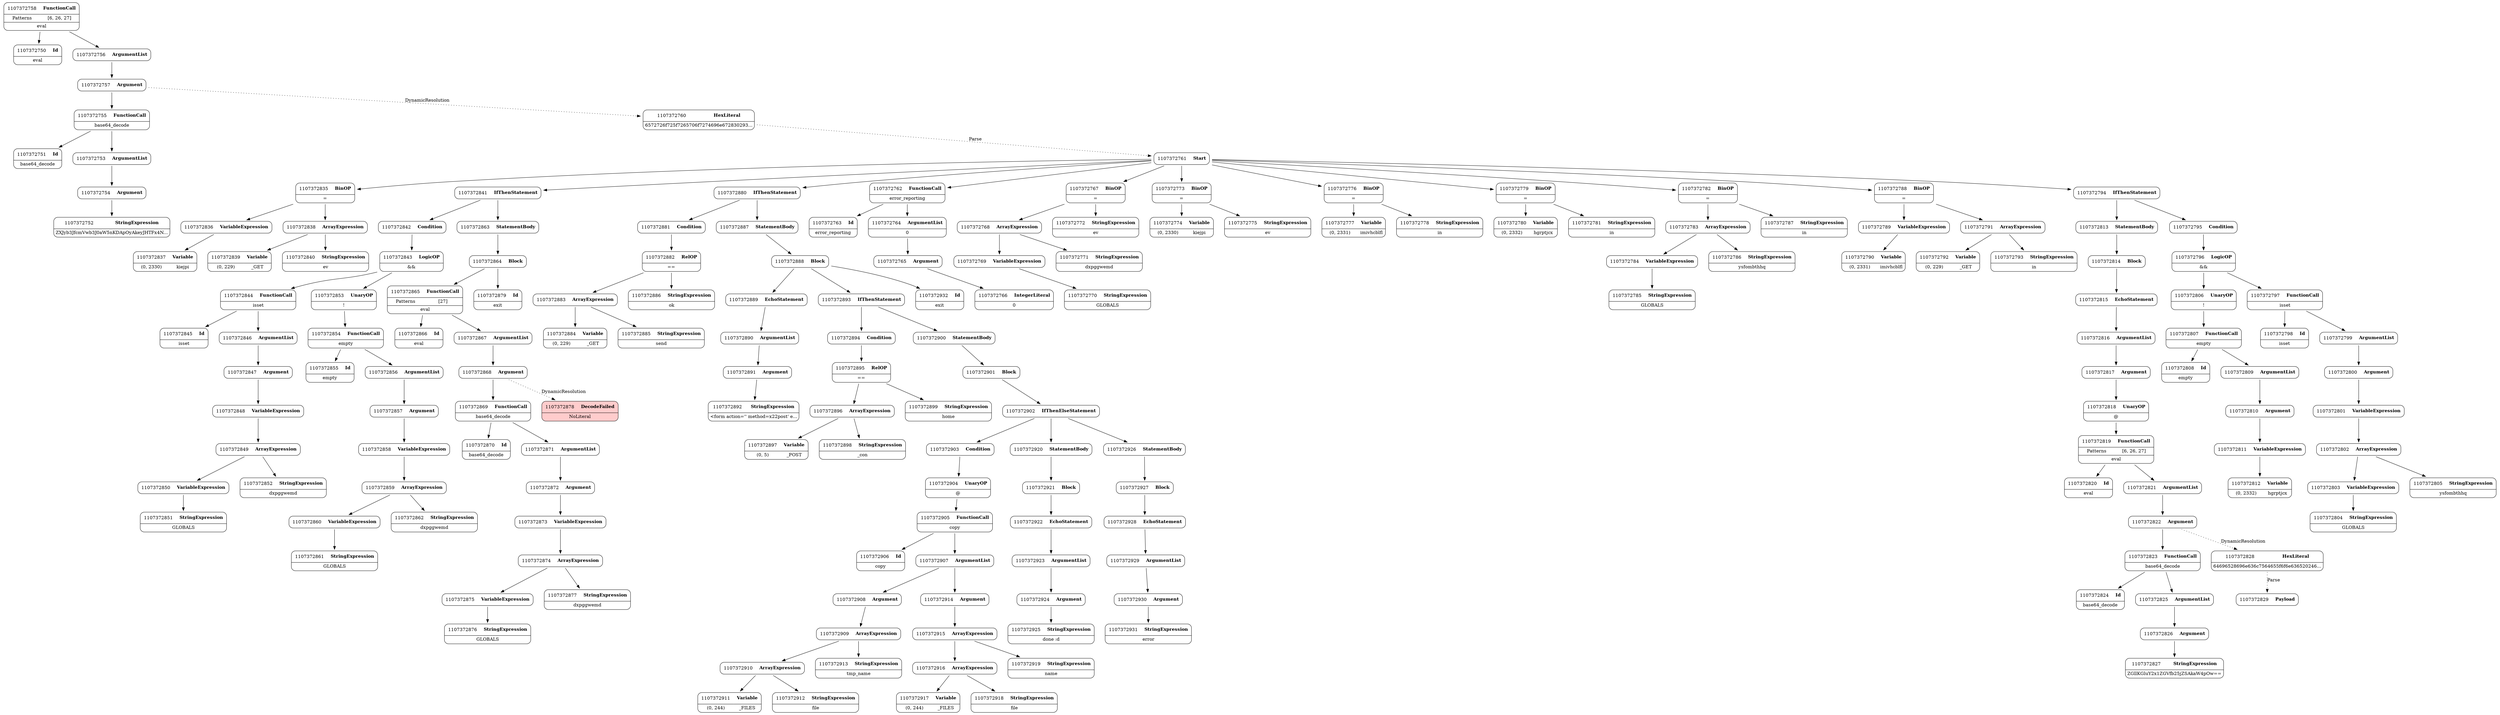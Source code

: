 digraph ast {
node [shape=none];
1107372801 [label=<<TABLE border='1' cellspacing='0' cellpadding='10' style='rounded' ><TR><TD border='0'>1107372801</TD><TD border='0'><B>VariableExpression</B></TD></TR></TABLE>>];
1107372801 -> 1107372802 [weight=2];
1107372800 [label=<<TABLE border='1' cellspacing='0' cellpadding='10' style='rounded' ><TR><TD border='0'>1107372800</TD><TD border='0'><B>Argument</B></TD></TR></TABLE>>];
1107372800 -> 1107372801 [weight=2];
1107372803 [label=<<TABLE border='1' cellspacing='0' cellpadding='10' style='rounded' ><TR><TD border='0'>1107372803</TD><TD border='0'><B>VariableExpression</B></TD></TR></TABLE>>];
1107372803 -> 1107372804 [weight=2];
1107372802 [label=<<TABLE border='1' cellspacing='0' cellpadding='10' style='rounded' ><TR><TD border='0'>1107372802</TD><TD border='0'><B>ArrayExpression</B></TD></TR></TABLE>>];
1107372802 -> 1107372803 [weight=2];
1107372802 -> 1107372805 [weight=2];
1107372805 [label=<<TABLE border='1' cellspacing='0' cellpadding='10' style='rounded' ><TR><TD border='0'>1107372805</TD><TD border='0'><B>StringExpression</B></TD></TR><HR/><TR><TD border='0' cellpadding='5' colspan='2'>ysfombthhq</TD></TR></TABLE>>];
1107372804 [label=<<TABLE border='1' cellspacing='0' cellpadding='10' style='rounded' ><TR><TD border='0'>1107372804</TD><TD border='0'><B>StringExpression</B></TD></TR><HR/><TR><TD border='0' cellpadding='5' colspan='2'>GLOBALS</TD></TR></TABLE>>];
1107372807 [label=<<TABLE border='1' cellspacing='0' cellpadding='10' style='rounded' ><TR><TD border='0'>1107372807</TD><TD border='0'><B>FunctionCall</B></TD></TR><HR/><TR><TD border='0' cellpadding='5' colspan='2'>empty</TD></TR></TABLE>>];
1107372807 -> 1107372808 [weight=2];
1107372807 -> 1107372809 [weight=2];
1107372806 [label=<<TABLE border='1' cellspacing='0' cellpadding='10' style='rounded' ><TR><TD border='0'>1107372806</TD><TD border='0'><B>UnaryOP</B></TD></TR><HR/><TR><TD border='0' cellpadding='5' colspan='2'>!</TD></TR></TABLE>>];
1107372806 -> 1107372807 [weight=2];
1107372809 [label=<<TABLE border='1' cellspacing='0' cellpadding='10' style='rounded' ><TR><TD border='0'>1107372809</TD><TD border='0'><B>ArgumentList</B></TD></TR></TABLE>>];
1107372809 -> 1107372810 [weight=2];
1107372808 [label=<<TABLE border='1' cellspacing='0' cellpadding='10' style='rounded' ><TR><TD border='0'>1107372808</TD><TD border='0'><B>Id</B></TD></TR><HR/><TR><TD border='0' cellpadding='5' colspan='2'>empty</TD></TR></TABLE>>];
1107372811 [label=<<TABLE border='1' cellspacing='0' cellpadding='10' style='rounded' ><TR><TD border='0'>1107372811</TD><TD border='0'><B>VariableExpression</B></TD></TR></TABLE>>];
1107372811 -> 1107372812 [weight=2];
1107372810 [label=<<TABLE border='1' cellspacing='0' cellpadding='10' style='rounded' ><TR><TD border='0'>1107372810</TD><TD border='0'><B>Argument</B></TD></TR></TABLE>>];
1107372810 -> 1107372811 [weight=2];
1107372813 [label=<<TABLE border='1' cellspacing='0' cellpadding='10' style='rounded' ><TR><TD border='0'>1107372813</TD><TD border='0'><B>StatementBody</B></TD></TR></TABLE>>];
1107372813 -> 1107372814 [weight=2];
1107372812 [label=<<TABLE border='1' cellspacing='0' cellpadding='10' style='rounded' ><TR><TD border='0'>1107372812</TD><TD border='0'><B>Variable</B></TD></TR><HR/><TR><TD border='0' cellpadding='5'>(0, 2332)</TD><TD border='0' cellpadding='5'>hgrptjcx</TD></TR></TABLE>>];
1107372815 [label=<<TABLE border='1' cellspacing='0' cellpadding='10' style='rounded' ><TR><TD border='0'>1107372815</TD><TD border='0'><B>EchoStatement</B></TD></TR></TABLE>>];
1107372815 -> 1107372816 [weight=2];
1107372814 [label=<<TABLE border='1' cellspacing='0' cellpadding='10' style='rounded' ><TR><TD border='0'>1107372814</TD><TD border='0'><B>Block</B></TD></TR></TABLE>>];
1107372814 -> 1107372815 [weight=2];
1107372817 [label=<<TABLE border='1' cellspacing='0' cellpadding='10' style='rounded' ><TR><TD border='0'>1107372817</TD><TD border='0'><B>Argument</B></TD></TR></TABLE>>];
1107372817 -> 1107372818 [weight=2];
1107372816 [label=<<TABLE border='1' cellspacing='0' cellpadding='10' style='rounded' ><TR><TD border='0'>1107372816</TD><TD border='0'><B>ArgumentList</B></TD></TR></TABLE>>];
1107372816 -> 1107372817 [weight=2];
1107372819 [label=<<TABLE border='1' cellspacing='0' cellpadding='10' style='rounded' ><TR><TD border='0'>1107372819</TD><TD border='0'><B>FunctionCall</B></TD></TR><HR/><TR><TD border='0' cellpadding='5'>Patterns</TD><TD border='0' cellpadding='5'>[6, 26, 27]</TD></TR><HR/><TR><TD border='0' cellpadding='5' colspan='2'>eval</TD></TR></TABLE>>];
1107372819 -> 1107372820 [weight=2];
1107372819 -> 1107372821 [weight=2];
1107372818 [label=<<TABLE border='1' cellspacing='0' cellpadding='10' style='rounded' ><TR><TD border='0'>1107372818</TD><TD border='0'><B>UnaryOP</B></TD></TR><HR/><TR><TD border='0' cellpadding='5' colspan='2'>@</TD></TR></TABLE>>];
1107372818 -> 1107372819 [weight=2];
1107372821 [label=<<TABLE border='1' cellspacing='0' cellpadding='10' style='rounded' ><TR><TD border='0'>1107372821</TD><TD border='0'><B>ArgumentList</B></TD></TR></TABLE>>];
1107372821 -> 1107372822 [weight=2];
1107372820 [label=<<TABLE border='1' cellspacing='0' cellpadding='10' style='rounded' ><TR><TD border='0'>1107372820</TD><TD border='0'><B>Id</B></TD></TR><HR/><TR><TD border='0' cellpadding='5' colspan='2'>eval</TD></TR></TABLE>>];
1107372823 [label=<<TABLE border='1' cellspacing='0' cellpadding='10' style='rounded' ><TR><TD border='0'>1107372823</TD><TD border='0'><B>FunctionCall</B></TD></TR><HR/><TR><TD border='0' cellpadding='5' colspan='2'>base64_decode</TD></TR></TABLE>>];
1107372823 -> 1107372824 [weight=2];
1107372823 -> 1107372825 [weight=2];
1107372822 [label=<<TABLE border='1' cellspacing='0' cellpadding='10' style='rounded' ><TR><TD border='0'>1107372822</TD><TD border='0'><B>Argument</B></TD></TR></TABLE>>];
1107372822 -> 1107372823 [weight=2];
1107372822 -> 1107372828 [style=dotted,label=DynamicResolution];
1107372825 [label=<<TABLE border='1' cellspacing='0' cellpadding='10' style='rounded' ><TR><TD border='0'>1107372825</TD><TD border='0'><B>ArgumentList</B></TD></TR></TABLE>>];
1107372825 -> 1107372826 [weight=2];
1107372824 [label=<<TABLE border='1' cellspacing='0' cellpadding='10' style='rounded' ><TR><TD border='0'>1107372824</TD><TD border='0'><B>Id</B></TD></TR><HR/><TR><TD border='0' cellpadding='5' colspan='2'>base64_decode</TD></TR></TABLE>>];
1107372827 [label=<<TABLE border='1' cellspacing='0' cellpadding='10' style='rounded' ><TR><TD border='0'>1107372827</TD><TD border='0'><B>StringExpression</B></TD></TR><HR/><TR><TD border='0' cellpadding='5' colspan='2'>ZGllKGluY2x1ZGVfb25jZSAkaW4pOw==</TD></TR></TABLE>>];
1107372826 [label=<<TABLE border='1' cellspacing='0' cellpadding='10' style='rounded' ><TR><TD border='0'>1107372826</TD><TD border='0'><B>Argument</B></TD></TR></TABLE>>];
1107372826 -> 1107372827 [weight=2];
1107372829 [label=<<TABLE border='1' cellspacing='0' cellpadding='10' style='rounded' ><TR><TD border='0'>1107372829</TD><TD border='0'><B>Payload</B></TD></TR></TABLE>>];
1107372828 [label=<<TABLE border='1' cellspacing='0' cellpadding='10' style='rounded' ><TR><TD border='0'>1107372828</TD><TD border='0'><B>HexLiteral</B></TD></TR><HR/><TR><TD border='0' cellpadding='5' colspan='2'>64696528696e636c7564655f6f6e636520246...</TD></TR></TABLE>>];
1107372828 -> 1107372829 [style=dotted,label=Parse];
1107372835 [label=<<TABLE border='1' cellspacing='0' cellpadding='10' style='rounded' ><TR><TD border='0'>1107372835</TD><TD border='0'><B>BinOP</B></TD></TR><HR/><TR><TD border='0' cellpadding='5' colspan='2'>=</TD></TR></TABLE>>];
1107372835 -> 1107372836 [weight=2];
1107372835 -> 1107372838 [weight=2];
1107372837 [label=<<TABLE border='1' cellspacing='0' cellpadding='10' style='rounded' ><TR><TD border='0'>1107372837</TD><TD border='0'><B>Variable</B></TD></TR><HR/><TR><TD border='0' cellpadding='5'>(0, 2330)</TD><TD border='0' cellpadding='5'>kiejpi</TD></TR></TABLE>>];
1107372836 [label=<<TABLE border='1' cellspacing='0' cellpadding='10' style='rounded' ><TR><TD border='0'>1107372836</TD><TD border='0'><B>VariableExpression</B></TD></TR></TABLE>>];
1107372836 -> 1107372837 [weight=2];
1107372839 [label=<<TABLE border='1' cellspacing='0' cellpadding='10' style='rounded' ><TR><TD border='0'>1107372839</TD><TD border='0'><B>Variable</B></TD></TR><HR/><TR><TD border='0' cellpadding='5'>(0, 229)</TD><TD border='0' cellpadding='5'>_GET</TD></TR></TABLE>>];
1107372838 [label=<<TABLE border='1' cellspacing='0' cellpadding='10' style='rounded' ><TR><TD border='0'>1107372838</TD><TD border='0'><B>ArrayExpression</B></TD></TR></TABLE>>];
1107372838 -> 1107372839 [weight=2];
1107372838 -> 1107372840 [weight=2];
1107372841 [label=<<TABLE border='1' cellspacing='0' cellpadding='10' style='rounded' ><TR><TD border='0'>1107372841</TD><TD border='0'><B>IfThenStatement</B></TD></TR></TABLE>>];
1107372841 -> 1107372842 [weight=2];
1107372841 -> 1107372863 [weight=2];
1107372840 [label=<<TABLE border='1' cellspacing='0' cellpadding='10' style='rounded' ><TR><TD border='0'>1107372840</TD><TD border='0'><B>StringExpression</B></TD></TR><HR/><TR><TD border='0' cellpadding='5' colspan='2'>ev</TD></TR></TABLE>>];
1107372843 [label=<<TABLE border='1' cellspacing='0' cellpadding='10' style='rounded' ><TR><TD border='0'>1107372843</TD><TD border='0'><B>LogicOP</B></TD></TR><HR/><TR><TD border='0' cellpadding='5' colspan='2'>&amp;&amp;</TD></TR></TABLE>>];
1107372843 -> 1107372844 [weight=2];
1107372843 -> 1107372853 [weight=2];
1107372842 [label=<<TABLE border='1' cellspacing='0' cellpadding='10' style='rounded' ><TR><TD border='0'>1107372842</TD><TD border='0'><B>Condition</B></TD></TR></TABLE>>];
1107372842 -> 1107372843 [weight=2];
1107372845 [label=<<TABLE border='1' cellspacing='0' cellpadding='10' style='rounded' ><TR><TD border='0'>1107372845</TD><TD border='0'><B>Id</B></TD></TR><HR/><TR><TD border='0' cellpadding='5' colspan='2'>isset</TD></TR></TABLE>>];
1107372844 [label=<<TABLE border='1' cellspacing='0' cellpadding='10' style='rounded' ><TR><TD border='0'>1107372844</TD><TD border='0'><B>FunctionCall</B></TD></TR><HR/><TR><TD border='0' cellpadding='5' colspan='2'>isset</TD></TR></TABLE>>];
1107372844 -> 1107372845 [weight=2];
1107372844 -> 1107372846 [weight=2];
1107372847 [label=<<TABLE border='1' cellspacing='0' cellpadding='10' style='rounded' ><TR><TD border='0'>1107372847</TD><TD border='0'><B>Argument</B></TD></TR></TABLE>>];
1107372847 -> 1107372848 [weight=2];
1107372846 [label=<<TABLE border='1' cellspacing='0' cellpadding='10' style='rounded' ><TR><TD border='0'>1107372846</TD><TD border='0'><B>ArgumentList</B></TD></TR></TABLE>>];
1107372846 -> 1107372847 [weight=2];
1107372849 [label=<<TABLE border='1' cellspacing='0' cellpadding='10' style='rounded' ><TR><TD border='0'>1107372849</TD><TD border='0'><B>ArrayExpression</B></TD></TR></TABLE>>];
1107372849 -> 1107372850 [weight=2];
1107372849 -> 1107372852 [weight=2];
1107372848 [label=<<TABLE border='1' cellspacing='0' cellpadding='10' style='rounded' ><TR><TD border='0'>1107372848</TD><TD border='0'><B>VariableExpression</B></TD></TR></TABLE>>];
1107372848 -> 1107372849 [weight=2];
1107372851 [label=<<TABLE border='1' cellspacing='0' cellpadding='10' style='rounded' ><TR><TD border='0'>1107372851</TD><TD border='0'><B>StringExpression</B></TD></TR><HR/><TR><TD border='0' cellpadding='5' colspan='2'>GLOBALS</TD></TR></TABLE>>];
1107372850 [label=<<TABLE border='1' cellspacing='0' cellpadding='10' style='rounded' ><TR><TD border='0'>1107372850</TD><TD border='0'><B>VariableExpression</B></TD></TR></TABLE>>];
1107372850 -> 1107372851 [weight=2];
1107372853 [label=<<TABLE border='1' cellspacing='0' cellpadding='10' style='rounded' ><TR><TD border='0'>1107372853</TD><TD border='0'><B>UnaryOP</B></TD></TR><HR/><TR><TD border='0' cellpadding='5' colspan='2'>!</TD></TR></TABLE>>];
1107372853 -> 1107372854 [weight=2];
1107372852 [label=<<TABLE border='1' cellspacing='0' cellpadding='10' style='rounded' ><TR><TD border='0'>1107372852</TD><TD border='0'><B>StringExpression</B></TD></TR><HR/><TR><TD border='0' cellpadding='5' colspan='2'>dxpggwemd</TD></TR></TABLE>>];
1107372855 [label=<<TABLE border='1' cellspacing='0' cellpadding='10' style='rounded' ><TR><TD border='0'>1107372855</TD><TD border='0'><B>Id</B></TD></TR><HR/><TR><TD border='0' cellpadding='5' colspan='2'>empty</TD></TR></TABLE>>];
1107372854 [label=<<TABLE border='1' cellspacing='0' cellpadding='10' style='rounded' ><TR><TD border='0'>1107372854</TD><TD border='0'><B>FunctionCall</B></TD></TR><HR/><TR><TD border='0' cellpadding='5' colspan='2'>empty</TD></TR></TABLE>>];
1107372854 -> 1107372855 [weight=2];
1107372854 -> 1107372856 [weight=2];
1107372857 [label=<<TABLE border='1' cellspacing='0' cellpadding='10' style='rounded' ><TR><TD border='0'>1107372857</TD><TD border='0'><B>Argument</B></TD></TR></TABLE>>];
1107372857 -> 1107372858 [weight=2];
1107372856 [label=<<TABLE border='1' cellspacing='0' cellpadding='10' style='rounded' ><TR><TD border='0'>1107372856</TD><TD border='0'><B>ArgumentList</B></TD></TR></TABLE>>];
1107372856 -> 1107372857 [weight=2];
1107372859 [label=<<TABLE border='1' cellspacing='0' cellpadding='10' style='rounded' ><TR><TD border='0'>1107372859</TD><TD border='0'><B>ArrayExpression</B></TD></TR></TABLE>>];
1107372859 -> 1107372860 [weight=2];
1107372859 -> 1107372862 [weight=2];
1107372858 [label=<<TABLE border='1' cellspacing='0' cellpadding='10' style='rounded' ><TR><TD border='0'>1107372858</TD><TD border='0'><B>VariableExpression</B></TD></TR></TABLE>>];
1107372858 -> 1107372859 [weight=2];
1107372861 [label=<<TABLE border='1' cellspacing='0' cellpadding='10' style='rounded' ><TR><TD border='0'>1107372861</TD><TD border='0'><B>StringExpression</B></TD></TR><HR/><TR><TD border='0' cellpadding='5' colspan='2'>GLOBALS</TD></TR></TABLE>>];
1107372860 [label=<<TABLE border='1' cellspacing='0' cellpadding='10' style='rounded' ><TR><TD border='0'>1107372860</TD><TD border='0'><B>VariableExpression</B></TD></TR></TABLE>>];
1107372860 -> 1107372861 [weight=2];
1107372863 [label=<<TABLE border='1' cellspacing='0' cellpadding='10' style='rounded' ><TR><TD border='0'>1107372863</TD><TD border='0'><B>StatementBody</B></TD></TR></TABLE>>];
1107372863 -> 1107372864 [weight=2];
1107372862 [label=<<TABLE border='1' cellspacing='0' cellpadding='10' style='rounded' ><TR><TD border='0'>1107372862</TD><TD border='0'><B>StringExpression</B></TD></TR><HR/><TR><TD border='0' cellpadding='5' colspan='2'>dxpggwemd</TD></TR></TABLE>>];
1107372865 [label=<<TABLE border='1' cellspacing='0' cellpadding='10' style='rounded' ><TR><TD border='0'>1107372865</TD><TD border='0'><B>FunctionCall</B></TD></TR><HR/><TR><TD border='0' cellpadding='5'>Patterns</TD><TD border='0' cellpadding='5'>[27]</TD></TR><HR/><TR><TD border='0' cellpadding='5' colspan='2'>eval</TD></TR></TABLE>>];
1107372865 -> 1107372866 [weight=2];
1107372865 -> 1107372867 [weight=2];
1107372864 [label=<<TABLE border='1' cellspacing='0' cellpadding='10' style='rounded' ><TR><TD border='0'>1107372864</TD><TD border='0'><B>Block</B></TD></TR></TABLE>>];
1107372864 -> 1107372865 [weight=2];
1107372864 -> 1107372879 [weight=2];
1107372867 [label=<<TABLE border='1' cellspacing='0' cellpadding='10' style='rounded' ><TR><TD border='0'>1107372867</TD><TD border='0'><B>ArgumentList</B></TD></TR></TABLE>>];
1107372867 -> 1107372868 [weight=2];
1107372866 [label=<<TABLE border='1' cellspacing='0' cellpadding='10' style='rounded' ><TR><TD border='0'>1107372866</TD><TD border='0'><B>Id</B></TD></TR><HR/><TR><TD border='0' cellpadding='5' colspan='2'>eval</TD></TR></TABLE>>];
1107372869 [label=<<TABLE border='1' cellspacing='0' cellpadding='10' style='rounded' ><TR><TD border='0'>1107372869</TD><TD border='0'><B>FunctionCall</B></TD></TR><HR/><TR><TD border='0' cellpadding='5' colspan='2'>base64_decode</TD></TR></TABLE>>];
1107372869 -> 1107372870 [weight=2];
1107372869 -> 1107372871 [weight=2];
1107372868 [label=<<TABLE border='1' cellspacing='0' cellpadding='10' style='rounded' ><TR><TD border='0'>1107372868</TD><TD border='0'><B>Argument</B></TD></TR></TABLE>>];
1107372868 -> 1107372869 [weight=2];
1107372868 -> 1107372878 [style=dotted,label=DynamicResolution];
1107372871 [label=<<TABLE border='1' cellspacing='0' cellpadding='10' style='rounded' ><TR><TD border='0'>1107372871</TD><TD border='0'><B>ArgumentList</B></TD></TR></TABLE>>];
1107372871 -> 1107372872 [weight=2];
1107372870 [label=<<TABLE border='1' cellspacing='0' cellpadding='10' style='rounded' ><TR><TD border='0'>1107372870</TD><TD border='0'><B>Id</B></TD></TR><HR/><TR><TD border='0' cellpadding='5' colspan='2'>base64_decode</TD></TR></TABLE>>];
1107372873 [label=<<TABLE border='1' cellspacing='0' cellpadding='10' style='rounded' ><TR><TD border='0'>1107372873</TD><TD border='0'><B>VariableExpression</B></TD></TR></TABLE>>];
1107372873 -> 1107372874 [weight=2];
1107372872 [label=<<TABLE border='1' cellspacing='0' cellpadding='10' style='rounded' ><TR><TD border='0'>1107372872</TD><TD border='0'><B>Argument</B></TD></TR></TABLE>>];
1107372872 -> 1107372873 [weight=2];
1107372875 [label=<<TABLE border='1' cellspacing='0' cellpadding='10' style='rounded' ><TR><TD border='0'>1107372875</TD><TD border='0'><B>VariableExpression</B></TD></TR></TABLE>>];
1107372875 -> 1107372876 [weight=2];
1107372874 [label=<<TABLE border='1' cellspacing='0' cellpadding='10' style='rounded' ><TR><TD border='0'>1107372874</TD><TD border='0'><B>ArrayExpression</B></TD></TR></TABLE>>];
1107372874 -> 1107372875 [weight=2];
1107372874 -> 1107372877 [weight=2];
1107372877 [label=<<TABLE border='1' cellspacing='0' cellpadding='10' style='rounded' ><TR><TD border='0'>1107372877</TD><TD border='0'><B>StringExpression</B></TD></TR><HR/><TR><TD border='0' cellpadding='5' colspan='2'>dxpggwemd</TD></TR></TABLE>>];
1107372876 [label=<<TABLE border='1' cellspacing='0' cellpadding='10' style='rounded' ><TR><TD border='0'>1107372876</TD><TD border='0'><B>StringExpression</B></TD></TR><HR/><TR><TD border='0' cellpadding='5' colspan='2'>GLOBALS</TD></TR></TABLE>>];
1107372879 [label=<<TABLE border='1' cellspacing='0' cellpadding='10' style='rounded' ><TR><TD border='0'>1107372879</TD><TD border='0'><B>Id</B></TD></TR><HR/><TR><TD border='0' cellpadding='5' colspan='2'>exit</TD></TR></TABLE>>];
1107372878 [label=<<TABLE border='1' cellspacing='0' cellpadding='10' style='rounded' bgcolor='#FFCCCC' ><TR><TD border='0'>1107372878</TD><TD border='0'><B>DecodeFailed</B></TD></TR><HR/><TR><TD border='0' cellpadding='5' colspan='2'>NoLiteral</TD></TR></TABLE>>];
1107372881 [label=<<TABLE border='1' cellspacing='0' cellpadding='10' style='rounded' ><TR><TD border='0'>1107372881</TD><TD border='0'><B>Condition</B></TD></TR></TABLE>>];
1107372881 -> 1107372882 [weight=2];
1107372880 [label=<<TABLE border='1' cellspacing='0' cellpadding='10' style='rounded' ><TR><TD border='0'>1107372880</TD><TD border='0'><B>IfThenStatement</B></TD></TR></TABLE>>];
1107372880 -> 1107372881 [weight=2];
1107372880 -> 1107372887 [weight=2];
1107372883 [label=<<TABLE border='1' cellspacing='0' cellpadding='10' style='rounded' ><TR><TD border='0'>1107372883</TD><TD border='0'><B>ArrayExpression</B></TD></TR></TABLE>>];
1107372883 -> 1107372884 [weight=2];
1107372883 -> 1107372885 [weight=2];
1107372882 [label=<<TABLE border='1' cellspacing='0' cellpadding='10' style='rounded' ><TR><TD border='0'>1107372882</TD><TD border='0'><B>RelOP</B></TD></TR><HR/><TR><TD border='0' cellpadding='5' colspan='2'>==</TD></TR></TABLE>>];
1107372882 -> 1107372883 [weight=2];
1107372882 -> 1107372886 [weight=2];
1107372885 [label=<<TABLE border='1' cellspacing='0' cellpadding='10' style='rounded' ><TR><TD border='0'>1107372885</TD><TD border='0'><B>StringExpression</B></TD></TR><HR/><TR><TD border='0' cellpadding='5' colspan='2'>send</TD></TR></TABLE>>];
1107372884 [label=<<TABLE border='1' cellspacing='0' cellpadding='10' style='rounded' ><TR><TD border='0'>1107372884</TD><TD border='0'><B>Variable</B></TD></TR><HR/><TR><TD border='0' cellpadding='5'>(0, 229)</TD><TD border='0' cellpadding='5'>_GET</TD></TR></TABLE>>];
1107372887 [label=<<TABLE border='1' cellspacing='0' cellpadding='10' style='rounded' ><TR><TD border='0'>1107372887</TD><TD border='0'><B>StatementBody</B></TD></TR></TABLE>>];
1107372887 -> 1107372888 [weight=2];
1107372886 [label=<<TABLE border='1' cellspacing='0' cellpadding='10' style='rounded' ><TR><TD border='0'>1107372886</TD><TD border='0'><B>StringExpression</B></TD></TR><HR/><TR><TD border='0' cellpadding='5' colspan='2'>ok</TD></TR></TABLE>>];
1107372889 [label=<<TABLE border='1' cellspacing='0' cellpadding='10' style='rounded' ><TR><TD border='0'>1107372889</TD><TD border='0'><B>EchoStatement</B></TD></TR></TABLE>>];
1107372889 -> 1107372890 [weight=2];
1107372888 [label=<<TABLE border='1' cellspacing='0' cellpadding='10' style='rounded' ><TR><TD border='0'>1107372888</TD><TD border='0'><B>Block</B></TD></TR></TABLE>>];
1107372888 -> 1107372889 [weight=2];
1107372888 -> 1107372893 [weight=2];
1107372888 -> 1107372932 [weight=2];
1107372891 [label=<<TABLE border='1' cellspacing='0' cellpadding='10' style='rounded' ><TR><TD border='0'>1107372891</TD><TD border='0'><B>Argument</B></TD></TR></TABLE>>];
1107372891 -> 1107372892 [weight=2];
1107372890 [label=<<TABLE border='1' cellspacing='0' cellpadding='10' style='rounded' ><TR><TD border='0'>1107372890</TD><TD border='0'><B>ArgumentList</B></TD></TR></TABLE>>];
1107372890 -> 1107372891 [weight=2];
1107372893 [label=<<TABLE border='1' cellspacing='0' cellpadding='10' style='rounded' ><TR><TD border='0'>1107372893</TD><TD border='0'><B>IfThenStatement</B></TD></TR></TABLE>>];
1107372893 -> 1107372894 [weight=2];
1107372893 -> 1107372900 [weight=2];
1107372892 [label=<<TABLE border='1' cellspacing='0' cellpadding='10' style='rounded' ><TR><TD border='0'>1107372892</TD><TD border='0'><B>StringExpression</B></TD></TR><HR/><TR><TD border='0' cellpadding='5' colspan='2'>&lt;form action='' method=x22post' e...</TD></TR></TABLE>>];
1107372895 [label=<<TABLE border='1' cellspacing='0' cellpadding='10' style='rounded' ><TR><TD border='0'>1107372895</TD><TD border='0'><B>RelOP</B></TD></TR><HR/><TR><TD border='0' cellpadding='5' colspan='2'>==</TD></TR></TABLE>>];
1107372895 -> 1107372896 [weight=2];
1107372895 -> 1107372899 [weight=2];
1107372894 [label=<<TABLE border='1' cellspacing='0' cellpadding='10' style='rounded' ><TR><TD border='0'>1107372894</TD><TD border='0'><B>Condition</B></TD></TR></TABLE>>];
1107372894 -> 1107372895 [weight=2];
1107372897 [label=<<TABLE border='1' cellspacing='0' cellpadding='10' style='rounded' ><TR><TD border='0'>1107372897</TD><TD border='0'><B>Variable</B></TD></TR><HR/><TR><TD border='0' cellpadding='5'>(0, 5)</TD><TD border='0' cellpadding='5'>_POST</TD></TR></TABLE>>];
1107372896 [label=<<TABLE border='1' cellspacing='0' cellpadding='10' style='rounded' ><TR><TD border='0'>1107372896</TD><TD border='0'><B>ArrayExpression</B></TD></TR></TABLE>>];
1107372896 -> 1107372897 [weight=2];
1107372896 -> 1107372898 [weight=2];
1107372899 [label=<<TABLE border='1' cellspacing='0' cellpadding='10' style='rounded' ><TR><TD border='0'>1107372899</TD><TD border='0'><B>StringExpression</B></TD></TR><HR/><TR><TD border='0' cellpadding='5' colspan='2'>home</TD></TR></TABLE>>];
1107372898 [label=<<TABLE border='1' cellspacing='0' cellpadding='10' style='rounded' ><TR><TD border='0'>1107372898</TD><TD border='0'><B>StringExpression</B></TD></TR><HR/><TR><TD border='0' cellpadding='5' colspan='2'>_con</TD></TR></TABLE>>];
1107372901 [label=<<TABLE border='1' cellspacing='0' cellpadding='10' style='rounded' ><TR><TD border='0'>1107372901</TD><TD border='0'><B>Block</B></TD></TR></TABLE>>];
1107372901 -> 1107372902 [weight=2];
1107372900 [label=<<TABLE border='1' cellspacing='0' cellpadding='10' style='rounded' ><TR><TD border='0'>1107372900</TD><TD border='0'><B>StatementBody</B></TD></TR></TABLE>>];
1107372900 -> 1107372901 [weight=2];
1107372903 [label=<<TABLE border='1' cellspacing='0' cellpadding='10' style='rounded' ><TR><TD border='0'>1107372903</TD><TD border='0'><B>Condition</B></TD></TR></TABLE>>];
1107372903 -> 1107372904 [weight=2];
1107372902 [label=<<TABLE border='1' cellspacing='0' cellpadding='10' style='rounded' ><TR><TD border='0'>1107372902</TD><TD border='0'><B>IfThenElseStatement</B></TD></TR></TABLE>>];
1107372902 -> 1107372903 [weight=2];
1107372902 -> 1107372920 [weight=2];
1107372902 -> 1107372926 [weight=2];
1107372905 [label=<<TABLE border='1' cellspacing='0' cellpadding='10' style='rounded' ><TR><TD border='0'>1107372905</TD><TD border='0'><B>FunctionCall</B></TD></TR><HR/><TR><TD border='0' cellpadding='5' colspan='2'>copy</TD></TR></TABLE>>];
1107372905 -> 1107372906 [weight=2];
1107372905 -> 1107372907 [weight=2];
1107372904 [label=<<TABLE border='1' cellspacing='0' cellpadding='10' style='rounded' ><TR><TD border='0'>1107372904</TD><TD border='0'><B>UnaryOP</B></TD></TR><HR/><TR><TD border='0' cellpadding='5' colspan='2'>@</TD></TR></TABLE>>];
1107372904 -> 1107372905 [weight=2];
1107372907 [label=<<TABLE border='1' cellspacing='0' cellpadding='10' style='rounded' ><TR><TD border='0'>1107372907</TD><TD border='0'><B>ArgumentList</B></TD></TR></TABLE>>];
1107372907 -> 1107372908 [weight=2];
1107372907 -> 1107372914 [weight=2];
1107372906 [label=<<TABLE border='1' cellspacing='0' cellpadding='10' style='rounded' ><TR><TD border='0'>1107372906</TD><TD border='0'><B>Id</B></TD></TR><HR/><TR><TD border='0' cellpadding='5' colspan='2'>copy</TD></TR></TABLE>>];
1107372909 [label=<<TABLE border='1' cellspacing='0' cellpadding='10' style='rounded' ><TR><TD border='0'>1107372909</TD><TD border='0'><B>ArrayExpression</B></TD></TR></TABLE>>];
1107372909 -> 1107372910 [weight=2];
1107372909 -> 1107372913 [weight=2];
1107372908 [label=<<TABLE border='1' cellspacing='0' cellpadding='10' style='rounded' ><TR><TD border='0'>1107372908</TD><TD border='0'><B>Argument</B></TD></TR></TABLE>>];
1107372908 -> 1107372909 [weight=2];
1107372911 [label=<<TABLE border='1' cellspacing='0' cellpadding='10' style='rounded' ><TR><TD border='0'>1107372911</TD><TD border='0'><B>Variable</B></TD></TR><HR/><TR><TD border='0' cellpadding='5'>(0, 244)</TD><TD border='0' cellpadding='5'>_FILES</TD></TR></TABLE>>];
1107372910 [label=<<TABLE border='1' cellspacing='0' cellpadding='10' style='rounded' ><TR><TD border='0'>1107372910</TD><TD border='0'><B>ArrayExpression</B></TD></TR></TABLE>>];
1107372910 -> 1107372911 [weight=2];
1107372910 -> 1107372912 [weight=2];
1107372913 [label=<<TABLE border='1' cellspacing='0' cellpadding='10' style='rounded' ><TR><TD border='0'>1107372913</TD><TD border='0'><B>StringExpression</B></TD></TR><HR/><TR><TD border='0' cellpadding='5' colspan='2'>tmp_name</TD></TR></TABLE>>];
1107372912 [label=<<TABLE border='1' cellspacing='0' cellpadding='10' style='rounded' ><TR><TD border='0'>1107372912</TD><TD border='0'><B>StringExpression</B></TD></TR><HR/><TR><TD border='0' cellpadding='5' colspan='2'>file</TD></TR></TABLE>>];
1107372915 [label=<<TABLE border='1' cellspacing='0' cellpadding='10' style='rounded' ><TR><TD border='0'>1107372915</TD><TD border='0'><B>ArrayExpression</B></TD></TR></TABLE>>];
1107372915 -> 1107372916 [weight=2];
1107372915 -> 1107372919 [weight=2];
1107372914 [label=<<TABLE border='1' cellspacing='0' cellpadding='10' style='rounded' ><TR><TD border='0'>1107372914</TD><TD border='0'><B>Argument</B></TD></TR></TABLE>>];
1107372914 -> 1107372915 [weight=2];
1107372917 [label=<<TABLE border='1' cellspacing='0' cellpadding='10' style='rounded' ><TR><TD border='0'>1107372917</TD><TD border='0'><B>Variable</B></TD></TR><HR/><TR><TD border='0' cellpadding='5'>(0, 244)</TD><TD border='0' cellpadding='5'>_FILES</TD></TR></TABLE>>];
1107372916 [label=<<TABLE border='1' cellspacing='0' cellpadding='10' style='rounded' ><TR><TD border='0'>1107372916</TD><TD border='0'><B>ArrayExpression</B></TD></TR></TABLE>>];
1107372916 -> 1107372917 [weight=2];
1107372916 -> 1107372918 [weight=2];
1107372919 [label=<<TABLE border='1' cellspacing='0' cellpadding='10' style='rounded' ><TR><TD border='0'>1107372919</TD><TD border='0'><B>StringExpression</B></TD></TR><HR/><TR><TD border='0' cellpadding='5' colspan='2'>name</TD></TR></TABLE>>];
1107372918 [label=<<TABLE border='1' cellspacing='0' cellpadding='10' style='rounded' ><TR><TD border='0'>1107372918</TD><TD border='0'><B>StringExpression</B></TD></TR><HR/><TR><TD border='0' cellpadding='5' colspan='2'>file</TD></TR></TABLE>>];
1107372921 [label=<<TABLE border='1' cellspacing='0' cellpadding='10' style='rounded' ><TR><TD border='0'>1107372921</TD><TD border='0'><B>Block</B></TD></TR></TABLE>>];
1107372921 -> 1107372922 [weight=2];
1107372920 [label=<<TABLE border='1' cellspacing='0' cellpadding='10' style='rounded' ><TR><TD border='0'>1107372920</TD><TD border='0'><B>StatementBody</B></TD></TR></TABLE>>];
1107372920 -> 1107372921 [weight=2];
1107372923 [label=<<TABLE border='1' cellspacing='0' cellpadding='10' style='rounded' ><TR><TD border='0'>1107372923</TD><TD border='0'><B>ArgumentList</B></TD></TR></TABLE>>];
1107372923 -> 1107372924 [weight=2];
1107372922 [label=<<TABLE border='1' cellspacing='0' cellpadding='10' style='rounded' ><TR><TD border='0'>1107372922</TD><TD border='0'><B>EchoStatement</B></TD></TR></TABLE>>];
1107372922 -> 1107372923 [weight=2];
1107372925 [label=<<TABLE border='1' cellspacing='0' cellpadding='10' style='rounded' ><TR><TD border='0'>1107372925</TD><TD border='0'><B>StringExpression</B></TD></TR><HR/><TR><TD border='0' cellpadding='5' colspan='2'>done :d</TD></TR></TABLE>>];
1107372924 [label=<<TABLE border='1' cellspacing='0' cellpadding='10' style='rounded' ><TR><TD border='0'>1107372924</TD><TD border='0'><B>Argument</B></TD></TR></TABLE>>];
1107372924 -> 1107372925 [weight=2];
1107372927 [label=<<TABLE border='1' cellspacing='0' cellpadding='10' style='rounded' ><TR><TD border='0'>1107372927</TD><TD border='0'><B>Block</B></TD></TR></TABLE>>];
1107372927 -> 1107372928 [weight=2];
1107372926 [label=<<TABLE border='1' cellspacing='0' cellpadding='10' style='rounded' ><TR><TD border='0'>1107372926</TD><TD border='0'><B>StatementBody</B></TD></TR></TABLE>>];
1107372926 -> 1107372927 [weight=2];
1107372929 [label=<<TABLE border='1' cellspacing='0' cellpadding='10' style='rounded' ><TR><TD border='0'>1107372929</TD><TD border='0'><B>ArgumentList</B></TD></TR></TABLE>>];
1107372929 -> 1107372930 [weight=2];
1107372928 [label=<<TABLE border='1' cellspacing='0' cellpadding='10' style='rounded' ><TR><TD border='0'>1107372928</TD><TD border='0'><B>EchoStatement</B></TD></TR></TABLE>>];
1107372928 -> 1107372929 [weight=2];
1107372931 [label=<<TABLE border='1' cellspacing='0' cellpadding='10' style='rounded' ><TR><TD border='0'>1107372931</TD><TD border='0'><B>StringExpression</B></TD></TR><HR/><TR><TD border='0' cellpadding='5' colspan='2'>error</TD></TR></TABLE>>];
1107372930 [label=<<TABLE border='1' cellspacing='0' cellpadding='10' style='rounded' ><TR><TD border='0'>1107372930</TD><TD border='0'><B>Argument</B></TD></TR></TABLE>>];
1107372930 -> 1107372931 [weight=2];
1107372932 [label=<<TABLE border='1' cellspacing='0' cellpadding='10' style='rounded' ><TR><TD border='0'>1107372932</TD><TD border='0'><B>Id</B></TD></TR><HR/><TR><TD border='0' cellpadding='5' colspan='2'>exit</TD></TR></TABLE>>];
1107372751 [label=<<TABLE border='1' cellspacing='0' cellpadding='10' style='rounded' ><TR><TD border='0'>1107372751</TD><TD border='0'><B>Id</B></TD></TR><HR/><TR><TD border='0' cellpadding='5' colspan='2'>base64_decode</TD></TR></TABLE>>];
1107372750 [label=<<TABLE border='1' cellspacing='0' cellpadding='10' style='rounded' ><TR><TD border='0'>1107372750</TD><TD border='0'><B>Id</B></TD></TR><HR/><TR><TD border='0' cellpadding='5' colspan='2'>eval</TD></TR></TABLE>>];
1107372753 [label=<<TABLE border='1' cellspacing='0' cellpadding='10' style='rounded' ><TR><TD border='0'>1107372753</TD><TD border='0'><B>ArgumentList</B></TD></TR></TABLE>>];
1107372753 -> 1107372754 [weight=2];
1107372752 [label=<<TABLE border='1' cellspacing='0' cellpadding='10' style='rounded' ><TR><TD border='0'>1107372752</TD><TD border='0'><B>StringExpression</B></TD></TR><HR/><TR><TD border='0' cellpadding='5' colspan='2'>ZXJyb3JfcmVwb3J0aW5nKDApOyAkeyJHTFx4N...</TD></TR></TABLE>>];
1107372755 [label=<<TABLE border='1' cellspacing='0' cellpadding='10' style='rounded' ><TR><TD border='0'>1107372755</TD><TD border='0'><B>FunctionCall</B></TD></TR><HR/><TR><TD border='0' cellpadding='5' colspan='2'>base64_decode</TD></TR></TABLE>>];
1107372755 -> 1107372751 [weight=2];
1107372755 -> 1107372753 [weight=2];
1107372754 [label=<<TABLE border='1' cellspacing='0' cellpadding='10' style='rounded' ><TR><TD border='0'>1107372754</TD><TD border='0'><B>Argument</B></TD></TR></TABLE>>];
1107372754 -> 1107372752 [weight=2];
1107372757 [label=<<TABLE border='1' cellspacing='0' cellpadding='10' style='rounded' ><TR><TD border='0'>1107372757</TD><TD border='0'><B>Argument</B></TD></TR></TABLE>>];
1107372757 -> 1107372755 [weight=2];
1107372757 -> 1107372760 [style=dotted,label=DynamicResolution];
1107372756 [label=<<TABLE border='1' cellspacing='0' cellpadding='10' style='rounded' ><TR><TD border='0'>1107372756</TD><TD border='0'><B>ArgumentList</B></TD></TR></TABLE>>];
1107372756 -> 1107372757 [weight=2];
1107372758 [label=<<TABLE border='1' cellspacing='0' cellpadding='10' style='rounded' ><TR><TD border='0'>1107372758</TD><TD border='0'><B>FunctionCall</B></TD></TR><HR/><TR><TD border='0' cellpadding='5'>Patterns</TD><TD border='0' cellpadding='5'>[6, 26, 27]</TD></TR><HR/><TR><TD border='0' cellpadding='5' colspan='2'>eval</TD></TR></TABLE>>];
1107372758 -> 1107372750 [weight=2];
1107372758 -> 1107372756 [weight=2];
1107372761 [label=<<TABLE border='1' cellspacing='0' cellpadding='10' style='rounded' ><TR><TD border='0'>1107372761</TD><TD border='0'><B>Start</B></TD></TR></TABLE>>];
1107372761 -> 1107372762 [weight=2];
1107372761 -> 1107372767 [weight=2];
1107372761 -> 1107372773 [weight=2];
1107372761 -> 1107372776 [weight=2];
1107372761 -> 1107372779 [weight=2];
1107372761 -> 1107372782 [weight=2];
1107372761 -> 1107372788 [weight=2];
1107372761 -> 1107372794 [weight=2];
1107372761 -> 1107372835 [weight=2];
1107372761 -> 1107372841 [weight=2];
1107372761 -> 1107372880 [weight=2];
1107372760 [label=<<TABLE border='1' cellspacing='0' cellpadding='10' style='rounded' ><TR><TD border='0'>1107372760</TD><TD border='0'><B>HexLiteral</B></TD></TR><HR/><TR><TD border='0' cellpadding='5' colspan='2'>6572726f725f7265706f7274696e672830293...</TD></TR></TABLE>>];
1107372760 -> 1107372761 [style=dotted,label=Parse];
1107372763 [label=<<TABLE border='1' cellspacing='0' cellpadding='10' style='rounded' ><TR><TD border='0'>1107372763</TD><TD border='0'><B>Id</B></TD></TR><HR/><TR><TD border='0' cellpadding='5' colspan='2'>error_reporting</TD></TR></TABLE>>];
1107372762 [label=<<TABLE border='1' cellspacing='0' cellpadding='10' style='rounded' ><TR><TD border='0'>1107372762</TD><TD border='0'><B>FunctionCall</B></TD></TR><HR/><TR><TD border='0' cellpadding='5' colspan='2'>error_reporting</TD></TR></TABLE>>];
1107372762 -> 1107372763 [weight=2];
1107372762 -> 1107372764 [weight=2];
1107372765 [label=<<TABLE border='1' cellspacing='0' cellpadding='10' style='rounded' ><TR><TD border='0'>1107372765</TD><TD border='0'><B>Argument</B></TD></TR></TABLE>>];
1107372765 -> 1107372766 [weight=2];
1107372764 [label=<<TABLE border='1' cellspacing='0' cellpadding='10' style='rounded' ><TR><TD border='0'>1107372764</TD><TD border='0'><B>ArgumentList</B></TD></TR><HR/><TR><TD border='0' cellpadding='5' colspan='2'>0</TD></TR></TABLE>>];
1107372764 -> 1107372765 [weight=2];
1107372767 [label=<<TABLE border='1' cellspacing='0' cellpadding='10' style='rounded' ><TR><TD border='0'>1107372767</TD><TD border='0'><B>BinOP</B></TD></TR><HR/><TR><TD border='0' cellpadding='5' colspan='2'>=</TD></TR></TABLE>>];
1107372767 -> 1107372768 [weight=2];
1107372767 -> 1107372772 [weight=2];
1107372766 [label=<<TABLE border='1' cellspacing='0' cellpadding='10' style='rounded' ><TR><TD border='0'>1107372766</TD><TD border='0'><B>IntegerLiteral</B></TD></TR><HR/><TR><TD border='0' cellpadding='5' colspan='2'>0</TD></TR></TABLE>>];
1107372769 [label=<<TABLE border='1' cellspacing='0' cellpadding='10' style='rounded' ><TR><TD border='0'>1107372769</TD><TD border='0'><B>VariableExpression</B></TD></TR></TABLE>>];
1107372769 -> 1107372770 [weight=2];
1107372768 [label=<<TABLE border='1' cellspacing='0' cellpadding='10' style='rounded' ><TR><TD border='0'>1107372768</TD><TD border='0'><B>ArrayExpression</B></TD></TR></TABLE>>];
1107372768 -> 1107372769 [weight=2];
1107372768 -> 1107372771 [weight=2];
1107372771 [label=<<TABLE border='1' cellspacing='0' cellpadding='10' style='rounded' ><TR><TD border='0'>1107372771</TD><TD border='0'><B>StringExpression</B></TD></TR><HR/><TR><TD border='0' cellpadding='5' colspan='2'>dxpggwemd</TD></TR></TABLE>>];
1107372770 [label=<<TABLE border='1' cellspacing='0' cellpadding='10' style='rounded' ><TR><TD border='0'>1107372770</TD><TD border='0'><B>StringExpression</B></TD></TR><HR/><TR><TD border='0' cellpadding='5' colspan='2'>GLOBALS</TD></TR></TABLE>>];
1107372773 [label=<<TABLE border='1' cellspacing='0' cellpadding='10' style='rounded' ><TR><TD border='0'>1107372773</TD><TD border='0'><B>BinOP</B></TD></TR><HR/><TR><TD border='0' cellpadding='5' colspan='2'>=</TD></TR></TABLE>>];
1107372773 -> 1107372774 [weight=2];
1107372773 -> 1107372775 [weight=2];
1107372772 [label=<<TABLE border='1' cellspacing='0' cellpadding='10' style='rounded' ><TR><TD border='0'>1107372772</TD><TD border='0'><B>StringExpression</B></TD></TR><HR/><TR><TD border='0' cellpadding='5' colspan='2'>ev</TD></TR></TABLE>>];
1107372775 [label=<<TABLE border='1' cellspacing='0' cellpadding='10' style='rounded' ><TR><TD border='0'>1107372775</TD><TD border='0'><B>StringExpression</B></TD></TR><HR/><TR><TD border='0' cellpadding='5' colspan='2'>ev</TD></TR></TABLE>>];
1107372774 [label=<<TABLE border='1' cellspacing='0' cellpadding='10' style='rounded' ><TR><TD border='0'>1107372774</TD><TD border='0'><B>Variable</B></TD></TR><HR/><TR><TD border='0' cellpadding='5'>(0, 2330)</TD><TD border='0' cellpadding='5'>kiejpi</TD></TR></TABLE>>];
1107372777 [label=<<TABLE border='1' cellspacing='0' cellpadding='10' style='rounded' ><TR><TD border='0'>1107372777</TD><TD border='0'><B>Variable</B></TD></TR><HR/><TR><TD border='0' cellpadding='5'>(0, 2331)</TD><TD border='0' cellpadding='5'>imivhcblfl</TD></TR></TABLE>>];
1107372776 [label=<<TABLE border='1' cellspacing='0' cellpadding='10' style='rounded' ><TR><TD border='0'>1107372776</TD><TD border='0'><B>BinOP</B></TD></TR><HR/><TR><TD border='0' cellpadding='5' colspan='2'>=</TD></TR></TABLE>>];
1107372776 -> 1107372777 [weight=2];
1107372776 -> 1107372778 [weight=2];
1107372779 [label=<<TABLE border='1' cellspacing='0' cellpadding='10' style='rounded' ><TR><TD border='0'>1107372779</TD><TD border='0'><B>BinOP</B></TD></TR><HR/><TR><TD border='0' cellpadding='5' colspan='2'>=</TD></TR></TABLE>>];
1107372779 -> 1107372780 [weight=2];
1107372779 -> 1107372781 [weight=2];
1107372778 [label=<<TABLE border='1' cellspacing='0' cellpadding='10' style='rounded' ><TR><TD border='0'>1107372778</TD><TD border='0'><B>StringExpression</B></TD></TR><HR/><TR><TD border='0' cellpadding='5' colspan='2'>in</TD></TR></TABLE>>];
1107372781 [label=<<TABLE border='1' cellspacing='0' cellpadding='10' style='rounded' ><TR><TD border='0'>1107372781</TD><TD border='0'><B>StringExpression</B></TD></TR><HR/><TR><TD border='0' cellpadding='5' colspan='2'>in</TD></TR></TABLE>>];
1107372780 [label=<<TABLE border='1' cellspacing='0' cellpadding='10' style='rounded' ><TR><TD border='0'>1107372780</TD><TD border='0'><B>Variable</B></TD></TR><HR/><TR><TD border='0' cellpadding='5'>(0, 2332)</TD><TD border='0' cellpadding='5'>hgrptjcx</TD></TR></TABLE>>];
1107372783 [label=<<TABLE border='1' cellspacing='0' cellpadding='10' style='rounded' ><TR><TD border='0'>1107372783</TD><TD border='0'><B>ArrayExpression</B></TD></TR></TABLE>>];
1107372783 -> 1107372784 [weight=2];
1107372783 -> 1107372786 [weight=2];
1107372782 [label=<<TABLE border='1' cellspacing='0' cellpadding='10' style='rounded' ><TR><TD border='0'>1107372782</TD><TD border='0'><B>BinOP</B></TD></TR><HR/><TR><TD border='0' cellpadding='5' colspan='2'>=</TD></TR></TABLE>>];
1107372782 -> 1107372783 [weight=2];
1107372782 -> 1107372787 [weight=2];
1107372785 [label=<<TABLE border='1' cellspacing='0' cellpadding='10' style='rounded' ><TR><TD border='0'>1107372785</TD><TD border='0'><B>StringExpression</B></TD></TR><HR/><TR><TD border='0' cellpadding='5' colspan='2'>GLOBALS</TD></TR></TABLE>>];
1107372784 [label=<<TABLE border='1' cellspacing='0' cellpadding='10' style='rounded' ><TR><TD border='0'>1107372784</TD><TD border='0'><B>VariableExpression</B></TD></TR></TABLE>>];
1107372784 -> 1107372785 [weight=2];
1107372787 [label=<<TABLE border='1' cellspacing='0' cellpadding='10' style='rounded' ><TR><TD border='0'>1107372787</TD><TD border='0'><B>StringExpression</B></TD></TR><HR/><TR><TD border='0' cellpadding='5' colspan='2'>in</TD></TR></TABLE>>];
1107372786 [label=<<TABLE border='1' cellspacing='0' cellpadding='10' style='rounded' ><TR><TD border='0'>1107372786</TD><TD border='0'><B>StringExpression</B></TD></TR><HR/><TR><TD border='0' cellpadding='5' colspan='2'>ysfombthhq</TD></TR></TABLE>>];
1107372789 [label=<<TABLE border='1' cellspacing='0' cellpadding='10' style='rounded' ><TR><TD border='0'>1107372789</TD><TD border='0'><B>VariableExpression</B></TD></TR></TABLE>>];
1107372789 -> 1107372790 [weight=2];
1107372788 [label=<<TABLE border='1' cellspacing='0' cellpadding='10' style='rounded' ><TR><TD border='0'>1107372788</TD><TD border='0'><B>BinOP</B></TD></TR><HR/><TR><TD border='0' cellpadding='5' colspan='2'>=</TD></TR></TABLE>>];
1107372788 -> 1107372789 [weight=2];
1107372788 -> 1107372791 [weight=2];
1107372791 [label=<<TABLE border='1' cellspacing='0' cellpadding='10' style='rounded' ><TR><TD border='0'>1107372791</TD><TD border='0'><B>ArrayExpression</B></TD></TR></TABLE>>];
1107372791 -> 1107372792 [weight=2];
1107372791 -> 1107372793 [weight=2];
1107372790 [label=<<TABLE border='1' cellspacing='0' cellpadding='10' style='rounded' ><TR><TD border='0'>1107372790</TD><TD border='0'><B>Variable</B></TD></TR><HR/><TR><TD border='0' cellpadding='5'>(0, 2331)</TD><TD border='0' cellpadding='5'>imivhcblfl</TD></TR></TABLE>>];
1107372793 [label=<<TABLE border='1' cellspacing='0' cellpadding='10' style='rounded' ><TR><TD border='0'>1107372793</TD><TD border='0'><B>StringExpression</B></TD></TR><HR/><TR><TD border='0' cellpadding='5' colspan='2'>in</TD></TR></TABLE>>];
1107372792 [label=<<TABLE border='1' cellspacing='0' cellpadding='10' style='rounded' ><TR><TD border='0'>1107372792</TD><TD border='0'><B>Variable</B></TD></TR><HR/><TR><TD border='0' cellpadding='5'>(0, 229)</TD><TD border='0' cellpadding='5'>_GET</TD></TR></TABLE>>];
1107372795 [label=<<TABLE border='1' cellspacing='0' cellpadding='10' style='rounded' ><TR><TD border='0'>1107372795</TD><TD border='0'><B>Condition</B></TD></TR></TABLE>>];
1107372795 -> 1107372796 [weight=2];
1107372794 [label=<<TABLE border='1' cellspacing='0' cellpadding='10' style='rounded' ><TR><TD border='0'>1107372794</TD><TD border='0'><B>IfThenStatement</B></TD></TR></TABLE>>];
1107372794 -> 1107372795 [weight=2];
1107372794 -> 1107372813 [weight=2];
1107372797 [label=<<TABLE border='1' cellspacing='0' cellpadding='10' style='rounded' ><TR><TD border='0'>1107372797</TD><TD border='0'><B>FunctionCall</B></TD></TR><HR/><TR><TD border='0' cellpadding='5' colspan='2'>isset</TD></TR></TABLE>>];
1107372797 -> 1107372798 [weight=2];
1107372797 -> 1107372799 [weight=2];
1107372796 [label=<<TABLE border='1' cellspacing='0' cellpadding='10' style='rounded' ><TR><TD border='0'>1107372796</TD><TD border='0'><B>LogicOP</B></TD></TR><HR/><TR><TD border='0' cellpadding='5' colspan='2'>&amp;&amp;</TD></TR></TABLE>>];
1107372796 -> 1107372797 [weight=2];
1107372796 -> 1107372806 [weight=2];
1107372799 [label=<<TABLE border='1' cellspacing='0' cellpadding='10' style='rounded' ><TR><TD border='0'>1107372799</TD><TD border='0'><B>ArgumentList</B></TD></TR></TABLE>>];
1107372799 -> 1107372800 [weight=2];
1107372798 [label=<<TABLE border='1' cellspacing='0' cellpadding='10' style='rounded' ><TR><TD border='0'>1107372798</TD><TD border='0'><B>Id</B></TD></TR><HR/><TR><TD border='0' cellpadding='5' colspan='2'>isset</TD></TR></TABLE>>];
}
